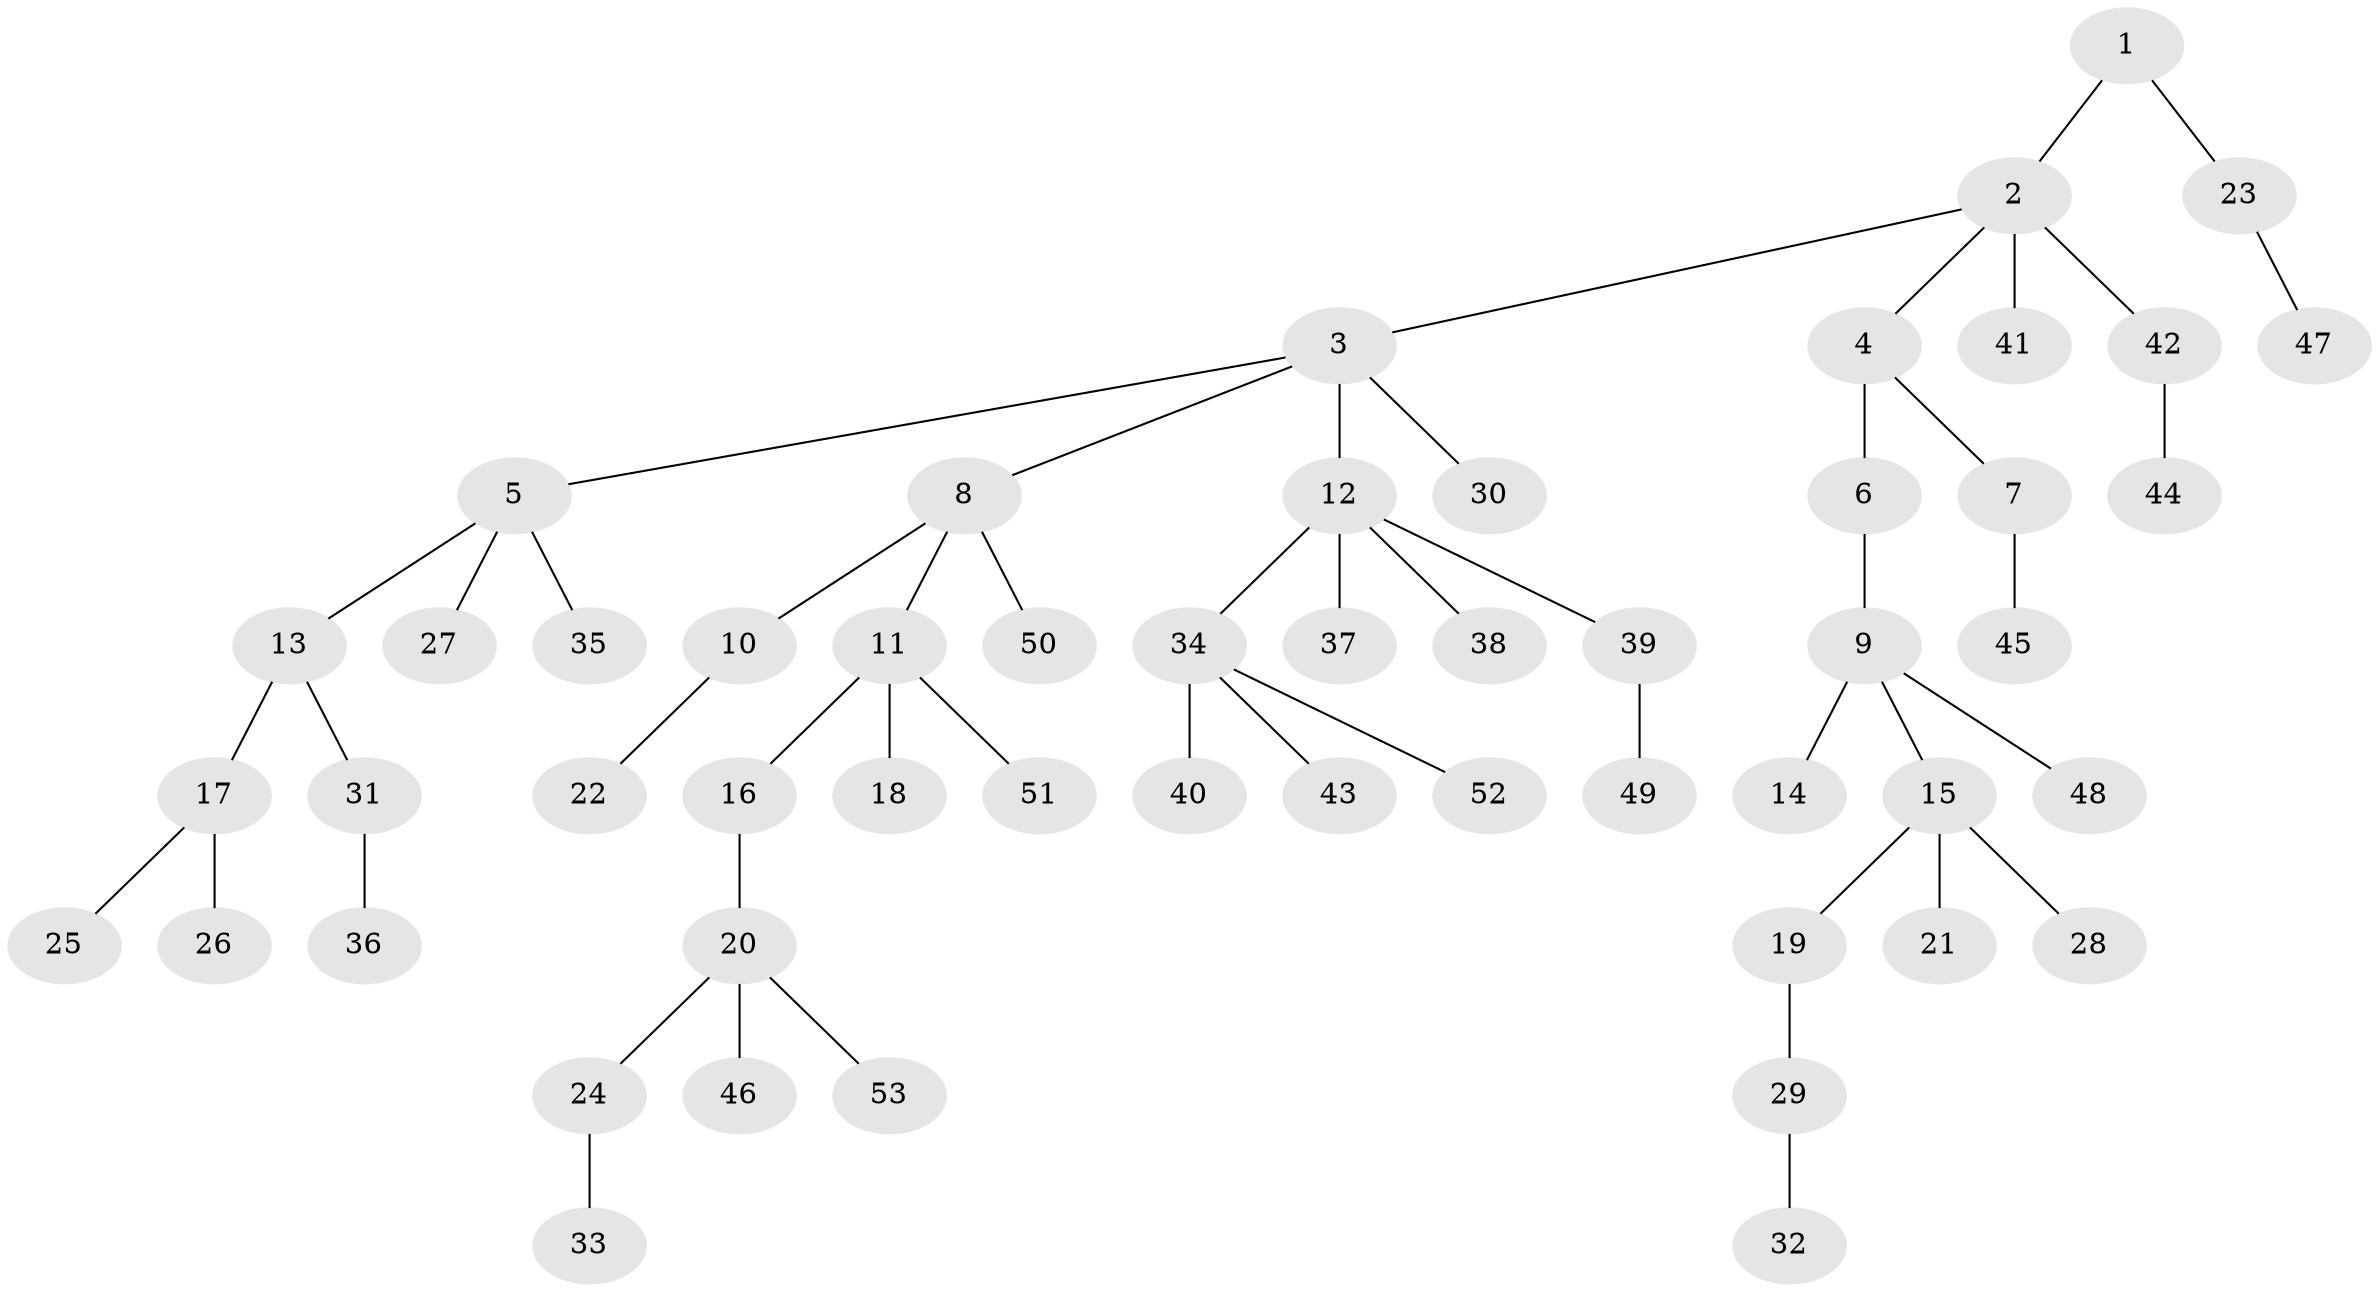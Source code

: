 // Generated by graph-tools (version 1.1) at 2025/26/03/09/25 03:26:27]
// undirected, 53 vertices, 52 edges
graph export_dot {
graph [start="1"]
  node [color=gray90,style=filled];
  1;
  2;
  3;
  4;
  5;
  6;
  7;
  8;
  9;
  10;
  11;
  12;
  13;
  14;
  15;
  16;
  17;
  18;
  19;
  20;
  21;
  22;
  23;
  24;
  25;
  26;
  27;
  28;
  29;
  30;
  31;
  32;
  33;
  34;
  35;
  36;
  37;
  38;
  39;
  40;
  41;
  42;
  43;
  44;
  45;
  46;
  47;
  48;
  49;
  50;
  51;
  52;
  53;
  1 -- 2;
  1 -- 23;
  2 -- 3;
  2 -- 4;
  2 -- 41;
  2 -- 42;
  3 -- 5;
  3 -- 8;
  3 -- 12;
  3 -- 30;
  4 -- 6;
  4 -- 7;
  5 -- 13;
  5 -- 27;
  5 -- 35;
  6 -- 9;
  7 -- 45;
  8 -- 10;
  8 -- 11;
  8 -- 50;
  9 -- 14;
  9 -- 15;
  9 -- 48;
  10 -- 22;
  11 -- 16;
  11 -- 18;
  11 -- 51;
  12 -- 34;
  12 -- 37;
  12 -- 38;
  12 -- 39;
  13 -- 17;
  13 -- 31;
  15 -- 19;
  15 -- 21;
  15 -- 28;
  16 -- 20;
  17 -- 25;
  17 -- 26;
  19 -- 29;
  20 -- 24;
  20 -- 46;
  20 -- 53;
  23 -- 47;
  24 -- 33;
  29 -- 32;
  31 -- 36;
  34 -- 40;
  34 -- 43;
  34 -- 52;
  39 -- 49;
  42 -- 44;
}
